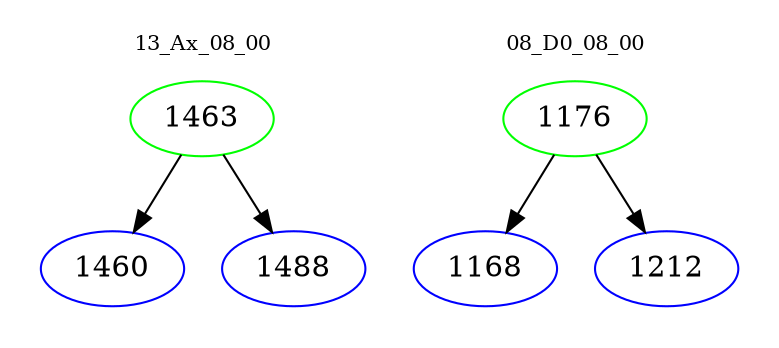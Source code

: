 digraph{
subgraph cluster_0 {
color = white
label = "13_Ax_08_00";
fontsize=10;
T0_1463 [label="1463", color="green"]
T0_1463 -> T0_1460 [color="black"]
T0_1460 [label="1460", color="blue"]
T0_1463 -> T0_1488 [color="black"]
T0_1488 [label="1488", color="blue"]
}
subgraph cluster_1 {
color = white
label = "08_D0_08_00";
fontsize=10;
T1_1176 [label="1176", color="green"]
T1_1176 -> T1_1168 [color="black"]
T1_1168 [label="1168", color="blue"]
T1_1176 -> T1_1212 [color="black"]
T1_1212 [label="1212", color="blue"]
}
}
